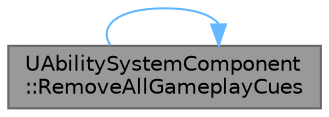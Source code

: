 digraph "UAbilitySystemComponent::RemoveAllGameplayCues"
{
 // INTERACTIVE_SVG=YES
 // LATEX_PDF_SIZE
  bgcolor="transparent";
  edge [fontname=Helvetica,fontsize=10,labelfontname=Helvetica,labelfontsize=10];
  node [fontname=Helvetica,fontsize=10,shape=box,height=0.2,width=0.4];
  rankdir="LR";
  Node1 [id="Node000001",label="UAbilitySystemComponent\l::RemoveAllGameplayCues",height=0.2,width=0.4,color="gray40", fillcolor="grey60", style="filled", fontcolor="black",tooltip="Removes any GameplayCue added on its own, i.e."];
  Node1 -> Node1 [id="edge1_Node000001_Node000001",color="steelblue1",style="solid",tooltip=" "];
}
